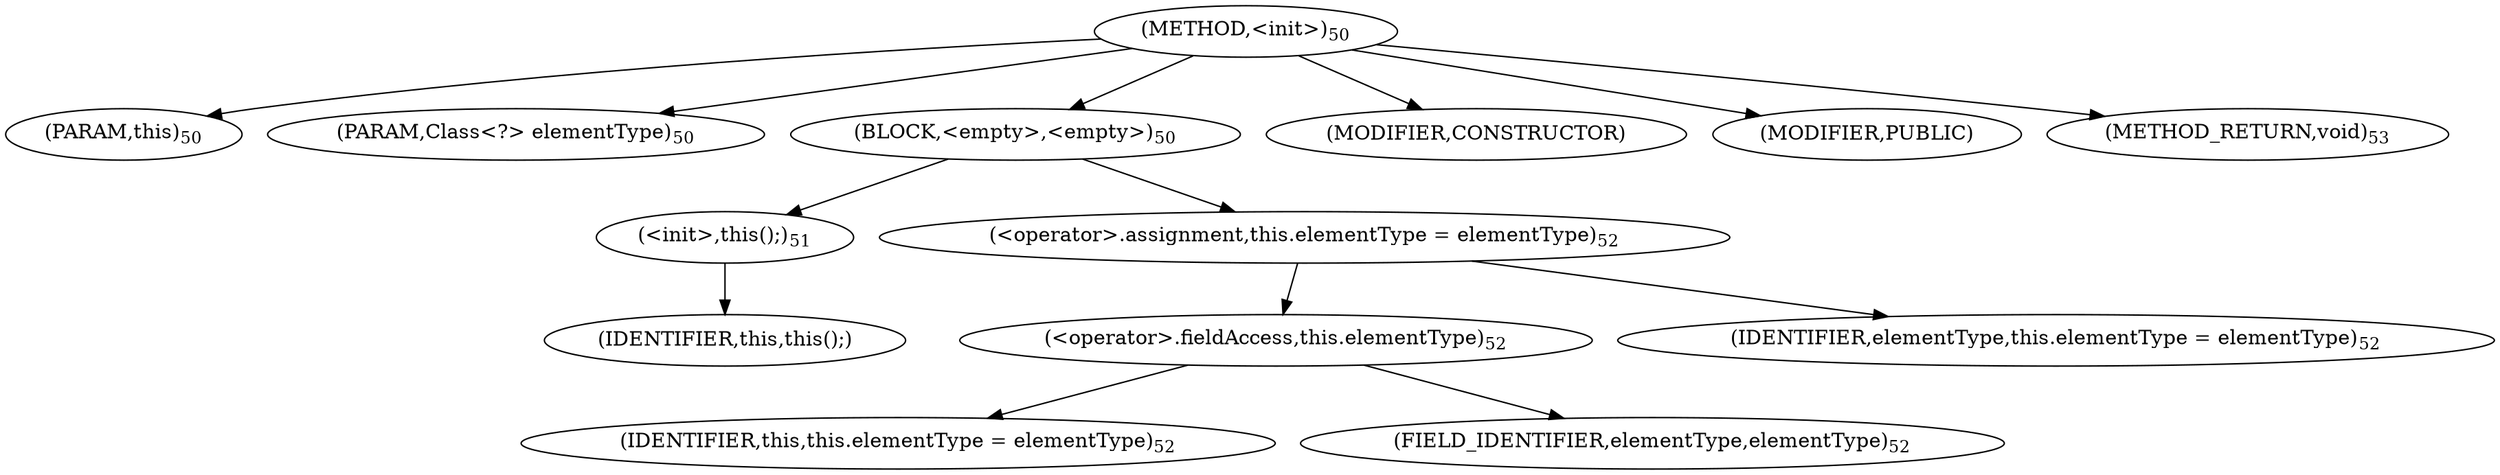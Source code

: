 digraph "&lt;init&gt;" {  
"72" [label = <(METHOD,&lt;init&gt;)<SUB>50</SUB>> ]
"6" [label = <(PARAM,this)<SUB>50</SUB>> ]
"73" [label = <(PARAM,Class&lt;?&gt; elementType)<SUB>50</SUB>> ]
"74" [label = <(BLOCK,&lt;empty&gt;,&lt;empty&gt;)<SUB>50</SUB>> ]
"75" [label = <(&lt;init&gt;,this();)<SUB>51</SUB>> ]
"5" [label = <(IDENTIFIER,this,this();)> ]
"76" [label = <(&lt;operator&gt;.assignment,this.elementType = elementType)<SUB>52</SUB>> ]
"77" [label = <(&lt;operator&gt;.fieldAccess,this.elementType)<SUB>52</SUB>> ]
"7" [label = <(IDENTIFIER,this,this.elementType = elementType)<SUB>52</SUB>> ]
"78" [label = <(FIELD_IDENTIFIER,elementType,elementType)<SUB>52</SUB>> ]
"79" [label = <(IDENTIFIER,elementType,this.elementType = elementType)<SUB>52</SUB>> ]
"80" [label = <(MODIFIER,CONSTRUCTOR)> ]
"81" [label = <(MODIFIER,PUBLIC)> ]
"82" [label = <(METHOD_RETURN,void)<SUB>53</SUB>> ]
  "72" -> "6" 
  "72" -> "73" 
  "72" -> "74" 
  "72" -> "80" 
  "72" -> "81" 
  "72" -> "82" 
  "74" -> "75" 
  "74" -> "76" 
  "75" -> "5" 
  "76" -> "77" 
  "76" -> "79" 
  "77" -> "7" 
  "77" -> "78" 
}
